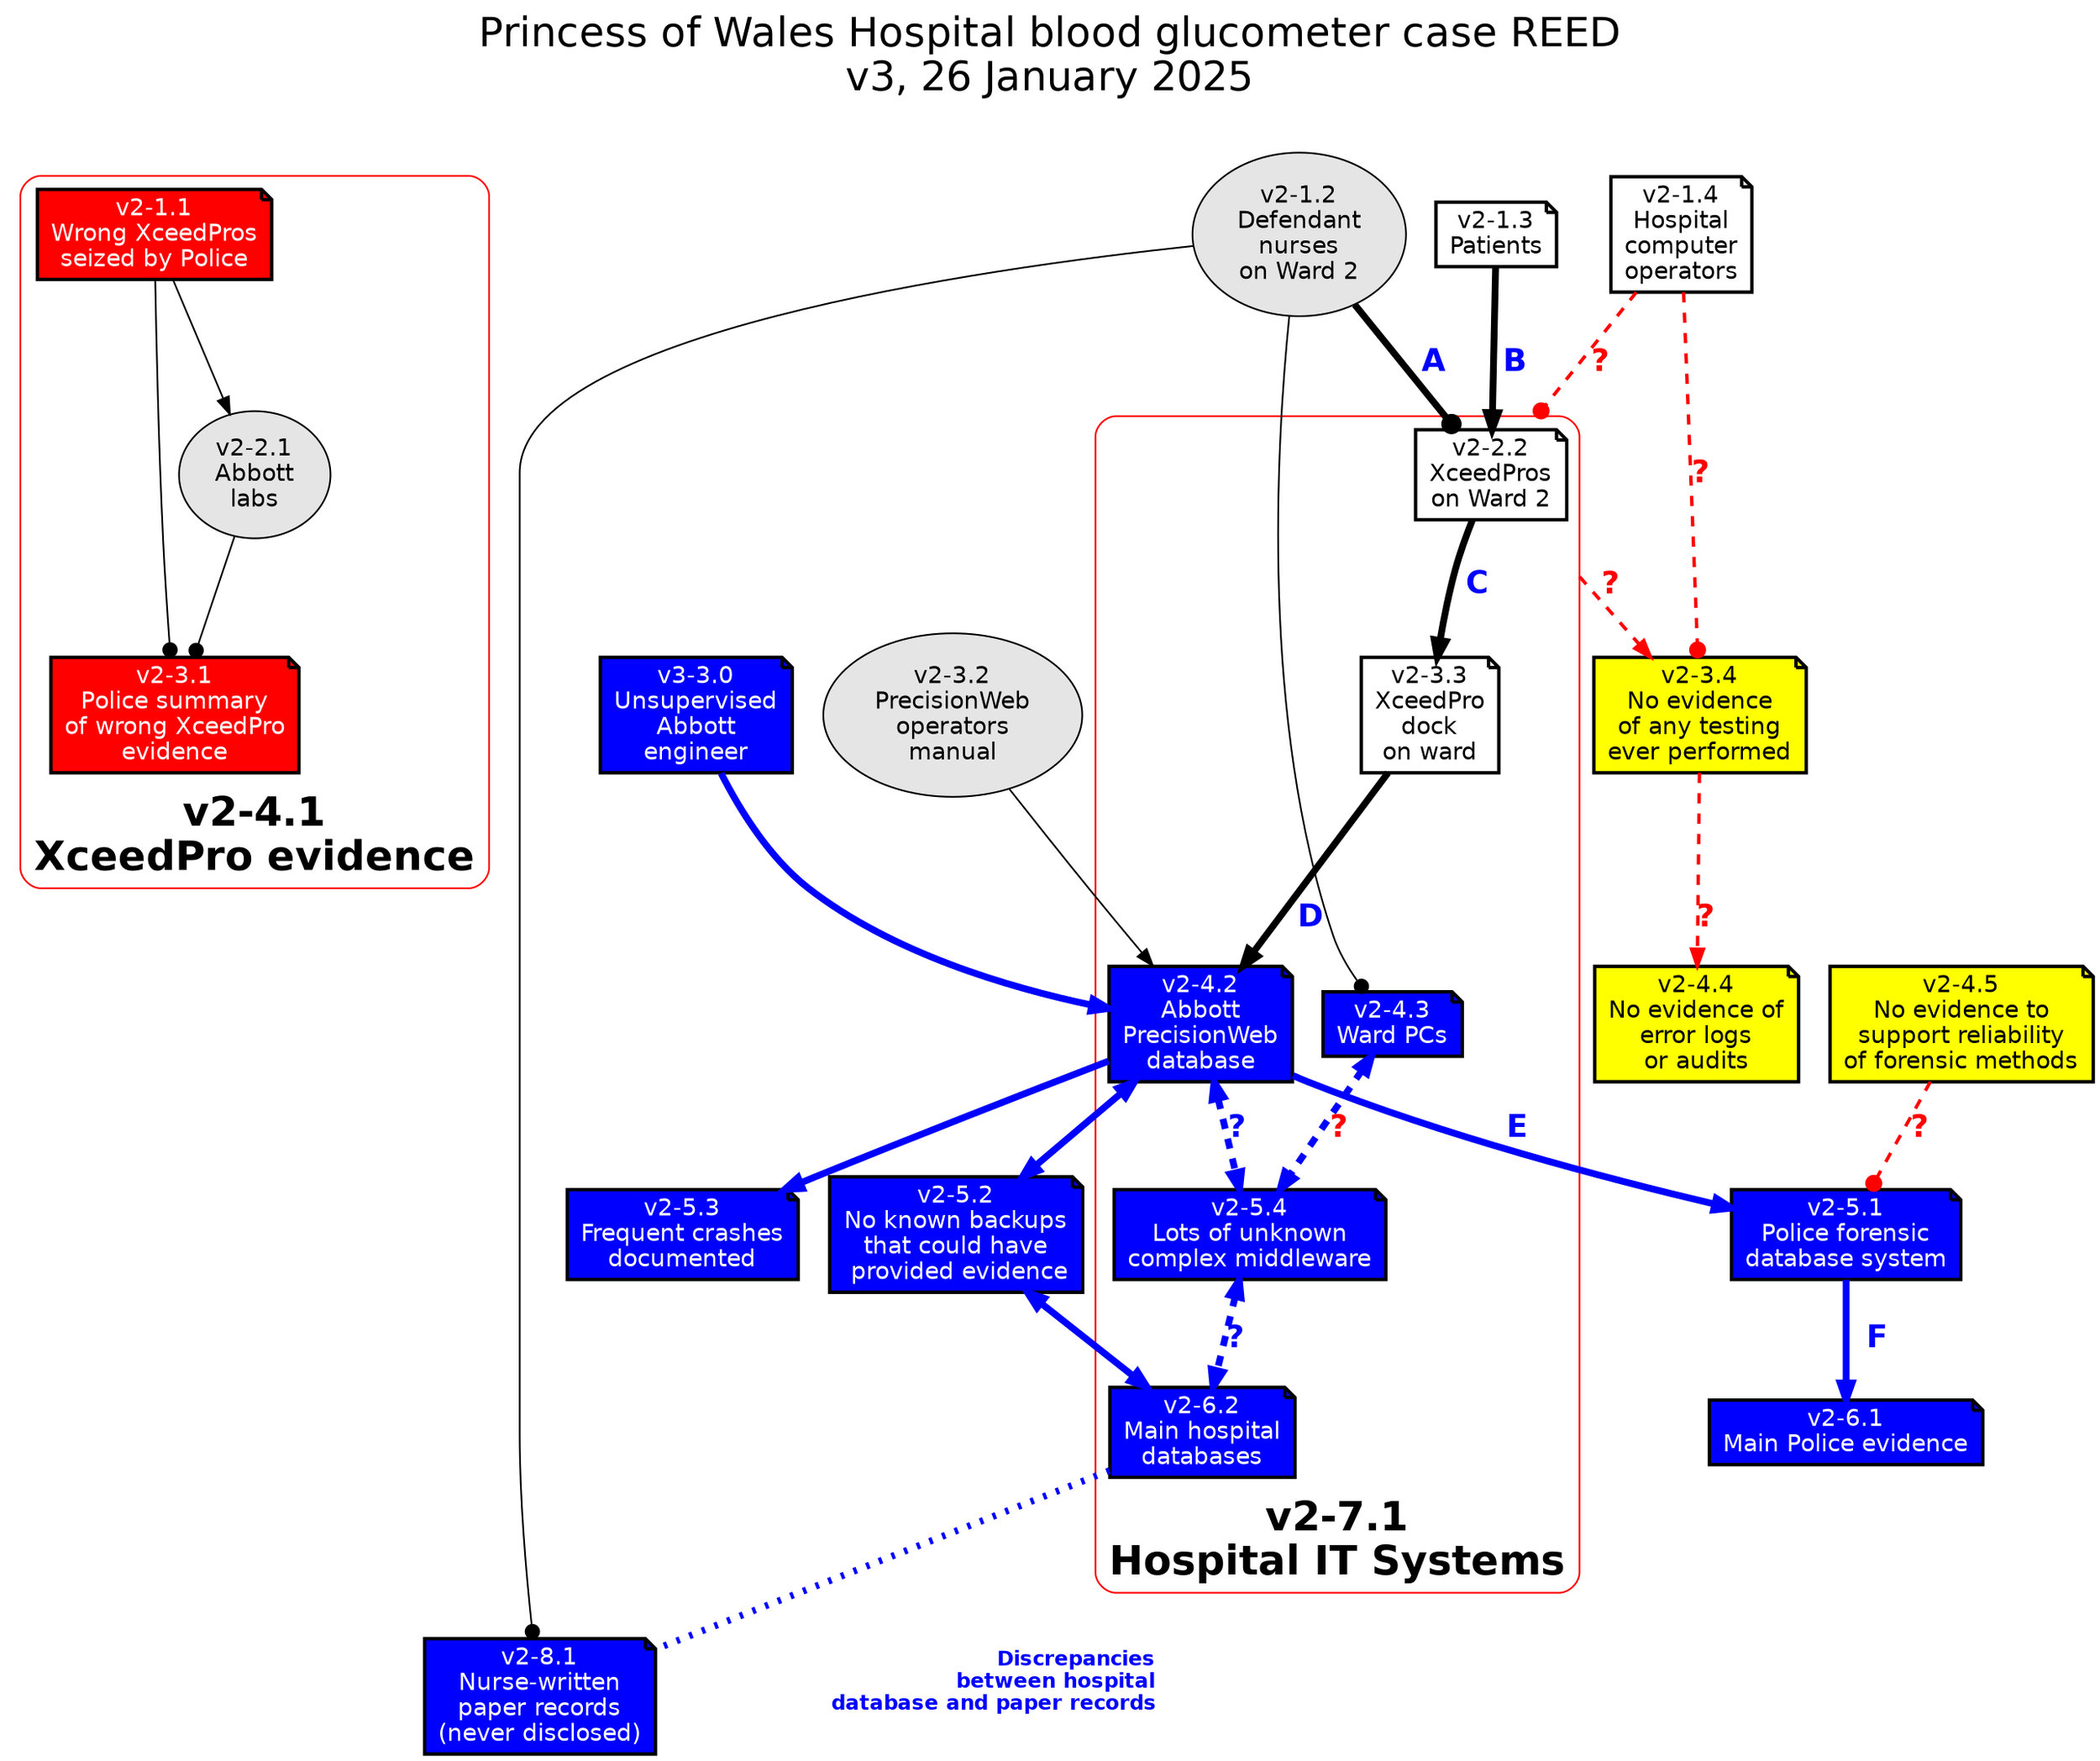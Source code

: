 digraph {
  compound=true;
  color=red;
  labelloc=t;
  fontname="Helvetica";
  fontsize=24;
  label="Princess of Wales Hospital blood glucometer case REED
v3, 26 January 2025
 ";
  rankdir="";

subgraph "clusterxceedpro" {
   "18"; "17"; "16"; fontname="Helvetica-Bold"; fontcolor=black; labelloc=b;  style="rounded"; label="v2-4.1\nXceedPro evidence";
};

subgraph "clusterhospital" {
   "9"; "8"; "7"; "6"; "5"; "4"; fontname="Helvetica-Bold"; fontcolor=black; labelloc=b;  style="rounded"; label="v2-7.1\nHospital IT Systems";
};

  "manual" [fillcolor="gray90"; style=filled; shape=ellipse; fontname="Helvetica"; label="v2-3.2\nPrecisionWeb\noperators\nmanual";];
  "forensicProblems" [fillcolor="gray90"; style=filled; shape=ellipse; fontname="Helvetica"; label="v2-4.5\nNo evidence to\nsupport reliability\nof forensic methods";fillcolor=yellow; style=filled; penwidth=2; shape=note; ];
  "backups" [fillcolor="gray90"; style=filled; shape=ellipse; fontname="Helvetica"; label="v2-5.2\nNo known backups\nthat could have\n provided evidence";fillcolor=blue; style=filled; penwidth=2; shape=note; fontcolor=white;];
  "Abbott_engineer" [fillcolor="gray90"; style=filled; shape=ellipse; fontname="Helvetica"; label="v3-3.0\nUnsupervised\nAbbott\nengineer";fillcolor=blue; style=filled; penwidth=2; shape=note; fontcolor=white;];
  "9" [fillcolor="gray90"; style=filled; shape=ellipse; fontname="Helvetica"; label="v2-6.2\nMain hospital\ndatabases";fillcolor=blue; style=filled; penwidth=2; shape=note; fontcolor=white;];
  "8" [fillcolor="gray90"; style=filled; shape=ellipse; fontname="Helvetica"; label="v2-5.4\nLots of unknown\ncomplex middleware";fillcolor=blue; style=filled; penwidth=2; shape=note; fontcolor=white;];
  "7" [fillcolor="gray90"; style=filled; shape=ellipse; fontname="Helvetica"; label="v2-4.2\nAbbott\nPrecisionWeb\ndatabase";fillcolor=blue; style=filled; penwidth=2; shape=note; fontcolor=white;];
  "6" [fillcolor="gray90"; style=filled; shape=ellipse; fontname="Helvetica"; label="v2-4.3\nWard PCs";fillcolor=blue; style=filled; penwidth=2; shape=note; fontcolor=white;];
  "5" [fillcolor="gray90"; style=filled; shape=ellipse; fontname="Helvetica"; label="v2-3.3\nXceedPro\ndock\non ward";color=black;fillcolor=white; style=filled; penwidth=2; shape=note; ];
  "4" [fillcolor="gray90"; style=filled; shape=ellipse; fontname="Helvetica"; label="v2-2.2\nXceedPros\non Ward 2";color=black;fillcolor=white; style=filled; penwidth=2; shape=note; ];
  "3" [fillcolor="gray90"; style=filled; shape=ellipse; fontname="Helvetica"; label="v2-8.1\nNurse-written\npaper records\n(never disclosed)";fillcolor=blue; style=filled; penwidth=2; shape=note; fontcolor=white;];
  "2" [fillcolor="gray90"; style=filled; shape=ellipse; fontname="Helvetica"; label="v2-1.3\nPatients";color=black;fillcolor=white; style=filled; penwidth=2; shape=note; ];
  "18" [fillcolor="gray90"; style=filled; shape=ellipse; fontname="Helvetica"; label="v2-3.1\nPolice summary\nof wrong XceedPro\nevidence";fillcolor=red; style=filled; penwidth=2; shape=note; fontcolor=white;];
  "17" [fillcolor="gray90"; style=filled; shape=ellipse; fontname="Helvetica"; label="v2-2.1\nAbbott\nlabs";];
  "16" [fillcolor="gray90"; style=filled; shape=ellipse; fontname="Helvetica"; label="v2-1.1\nWrong XceedPros\nseized by Police";fillcolor=red; style=filled; penwidth=2; shape=note; fontcolor=white;];
  "15" [fillcolor="gray90"; style=filled; shape=ellipse; fontname="Helvetica"; label="v2-4.4\nNo evidence of\nerror logs\nor audits";fillcolor=yellow; style=filled; penwidth=2; shape=note; ];
  "14" [fillcolor="gray90"; style=filled; shape=ellipse; fontname="Helvetica"; label="v2-3.4\nNo evidence\nof any testing\never performed";fillcolor=yellow; style=filled; penwidth=2; shape=note; ];
  "13" [fillcolor="gray90"; style=filled; shape=ellipse; fontname="Helvetica"; label="v2-1.4\nHospital\ncomputer\noperators";color=black;fillcolor=white; style=filled; penwidth=2; shape=note; ];
  "12" [fillcolor="gray90"; style=filled; shape=ellipse; fontname="Helvetica"; label="v2-6.1\nMain Police evidence";fillcolor=blue; style=filled; penwidth=2; shape=note; fontcolor=white;];
  "11" [fillcolor="gray90"; style=filled; shape=ellipse; fontname="Helvetica"; label="v2-5.1\nPolice forensic\ndatabase system";fillcolor=blue; style=filled; penwidth=2; shape=note; fontcolor=white;];
  "10" [fillcolor="gray90"; style=filled; shape=ellipse; fontname="Helvetica"; label="v2-5.3\nFrequent crashes\ndocumented";fillcolor=blue; style=filled; penwidth=2; shape=note; fontcolor=white;];
  "1" [fillcolor="gray90"; style=filled; shape=ellipse; fontname="Helvetica"; label="v2-1.2\nDefendant\nnurses\non Ward 2";];

  "Abbott_engineer"->"7" [color=blue;penwidth=4;];
  "forensicProblems"->"11" [label="?",fontname="Helvetica-Bold",fontcolor=red,fontsize=18; color=red; penwidth=2; style=dashed; arrowhead=dot; ];
  "manual"->"7";
  "backups"->"9" [dir=both;color=blue;penwidth=4;];
  "7"->"backups" [dir=both;color=blue;penwidth=4;];
  "9"->"3" [headlabel="                      Discrepancies\r                      between hospital\r                       database and paper records\r"; arrowhead=none; arrowtail=none; penwidth=4; color=blue; style=dotted; fontcolor=blue; fontsize=12; fontname="Helvetica-Bold"; dir=both;color=blue;penwidth=4;];
  "8"->"9" [label="?",fontname="Helvetica-Bold",fontcolor=blue,fontsize=18; penwidth=2; style=dashed; dir=both;color=blue;penwidth=4;];
  "7"->"8" [label="?",fontname="Helvetica-Bold",fontcolor=blue,fontsize=18; penwidth=2; style=dashed; dir=both;label="?";color=blue;penwidth=4;];
  "5"->"7" [fontname="Helvetica-Bold";fontcolor=blue;fontsize=18;penwidth=4; label=" D";];
  "4"->"5" [fontname="Helvetica-Bold";fontcolor=blue;fontsize=18;penwidth=4; label=" C";];
  "17"->"18" [color=black; penwidth=1; arrowhead=dot; ];
  "16"->"17";
  "16"->"18" [color=black; penwidth=1; arrowhead=dot; ];
  "14"->"15" [label="?",fontname="Helvetica-Bold",fontcolor=red,fontsize=18; color=red; penwidth=2; style=dashed; ];
  "4"->"14" [label="?",fontname="Helvetica-Bold",fontcolor=red,fontsize=18; color=red; penwidth=2; style=dashed; ltail="clusterhospital"];
  "13"->"4" [lhead="clusterhospital"label="?",fontname="Helvetica-Bold",fontcolor=red,fontsize=18; color=red; penwidth=2; style=dashed; arrowhead=dot; ];
  "13"->"14" [label="?",fontname="Helvetica-Bold",fontcolor=red,fontsize=18; color=red; penwidth=2; style=dashed; arrowhead=dot; ];
  "11"->"12" [fontname="Helvetica-Bold";fontcolor=blue;fontsize=18;penwidth=4; label="  F";color=blue;penwidth=4;];
  "7"->"11" [fontname="Helvetica-Bold";fontcolor=blue;fontsize=18;penwidth=4; label=" E";color=blue;penwidth=4;];
  "7"->"10" [color=blue;penwidth=4;];
  "6"->"8" [label="?",fontname="Helvetica-Bold",fontcolor=red,fontsize=18; color=red; penwidth=2; style=dashed; dir=both;color=blue;penwidth=4;];
  "1"->"6" [color=black; penwidth=1; arrowhead=dot; ];
  "2"->"4" [label="  A",fontname="Helvetica-Bold",fontcolor=blue;fontsize=18;penwidth=4; label=" B";];
  "1"->"4" [arrowhead=dot,fontname="Helvetica-Bold",fontcolor=blue;fontsize=18;penwidth=4; label=" A";];
  "1"->"3" [color=black; penwidth=1; arrowhead=dot; ];
}
